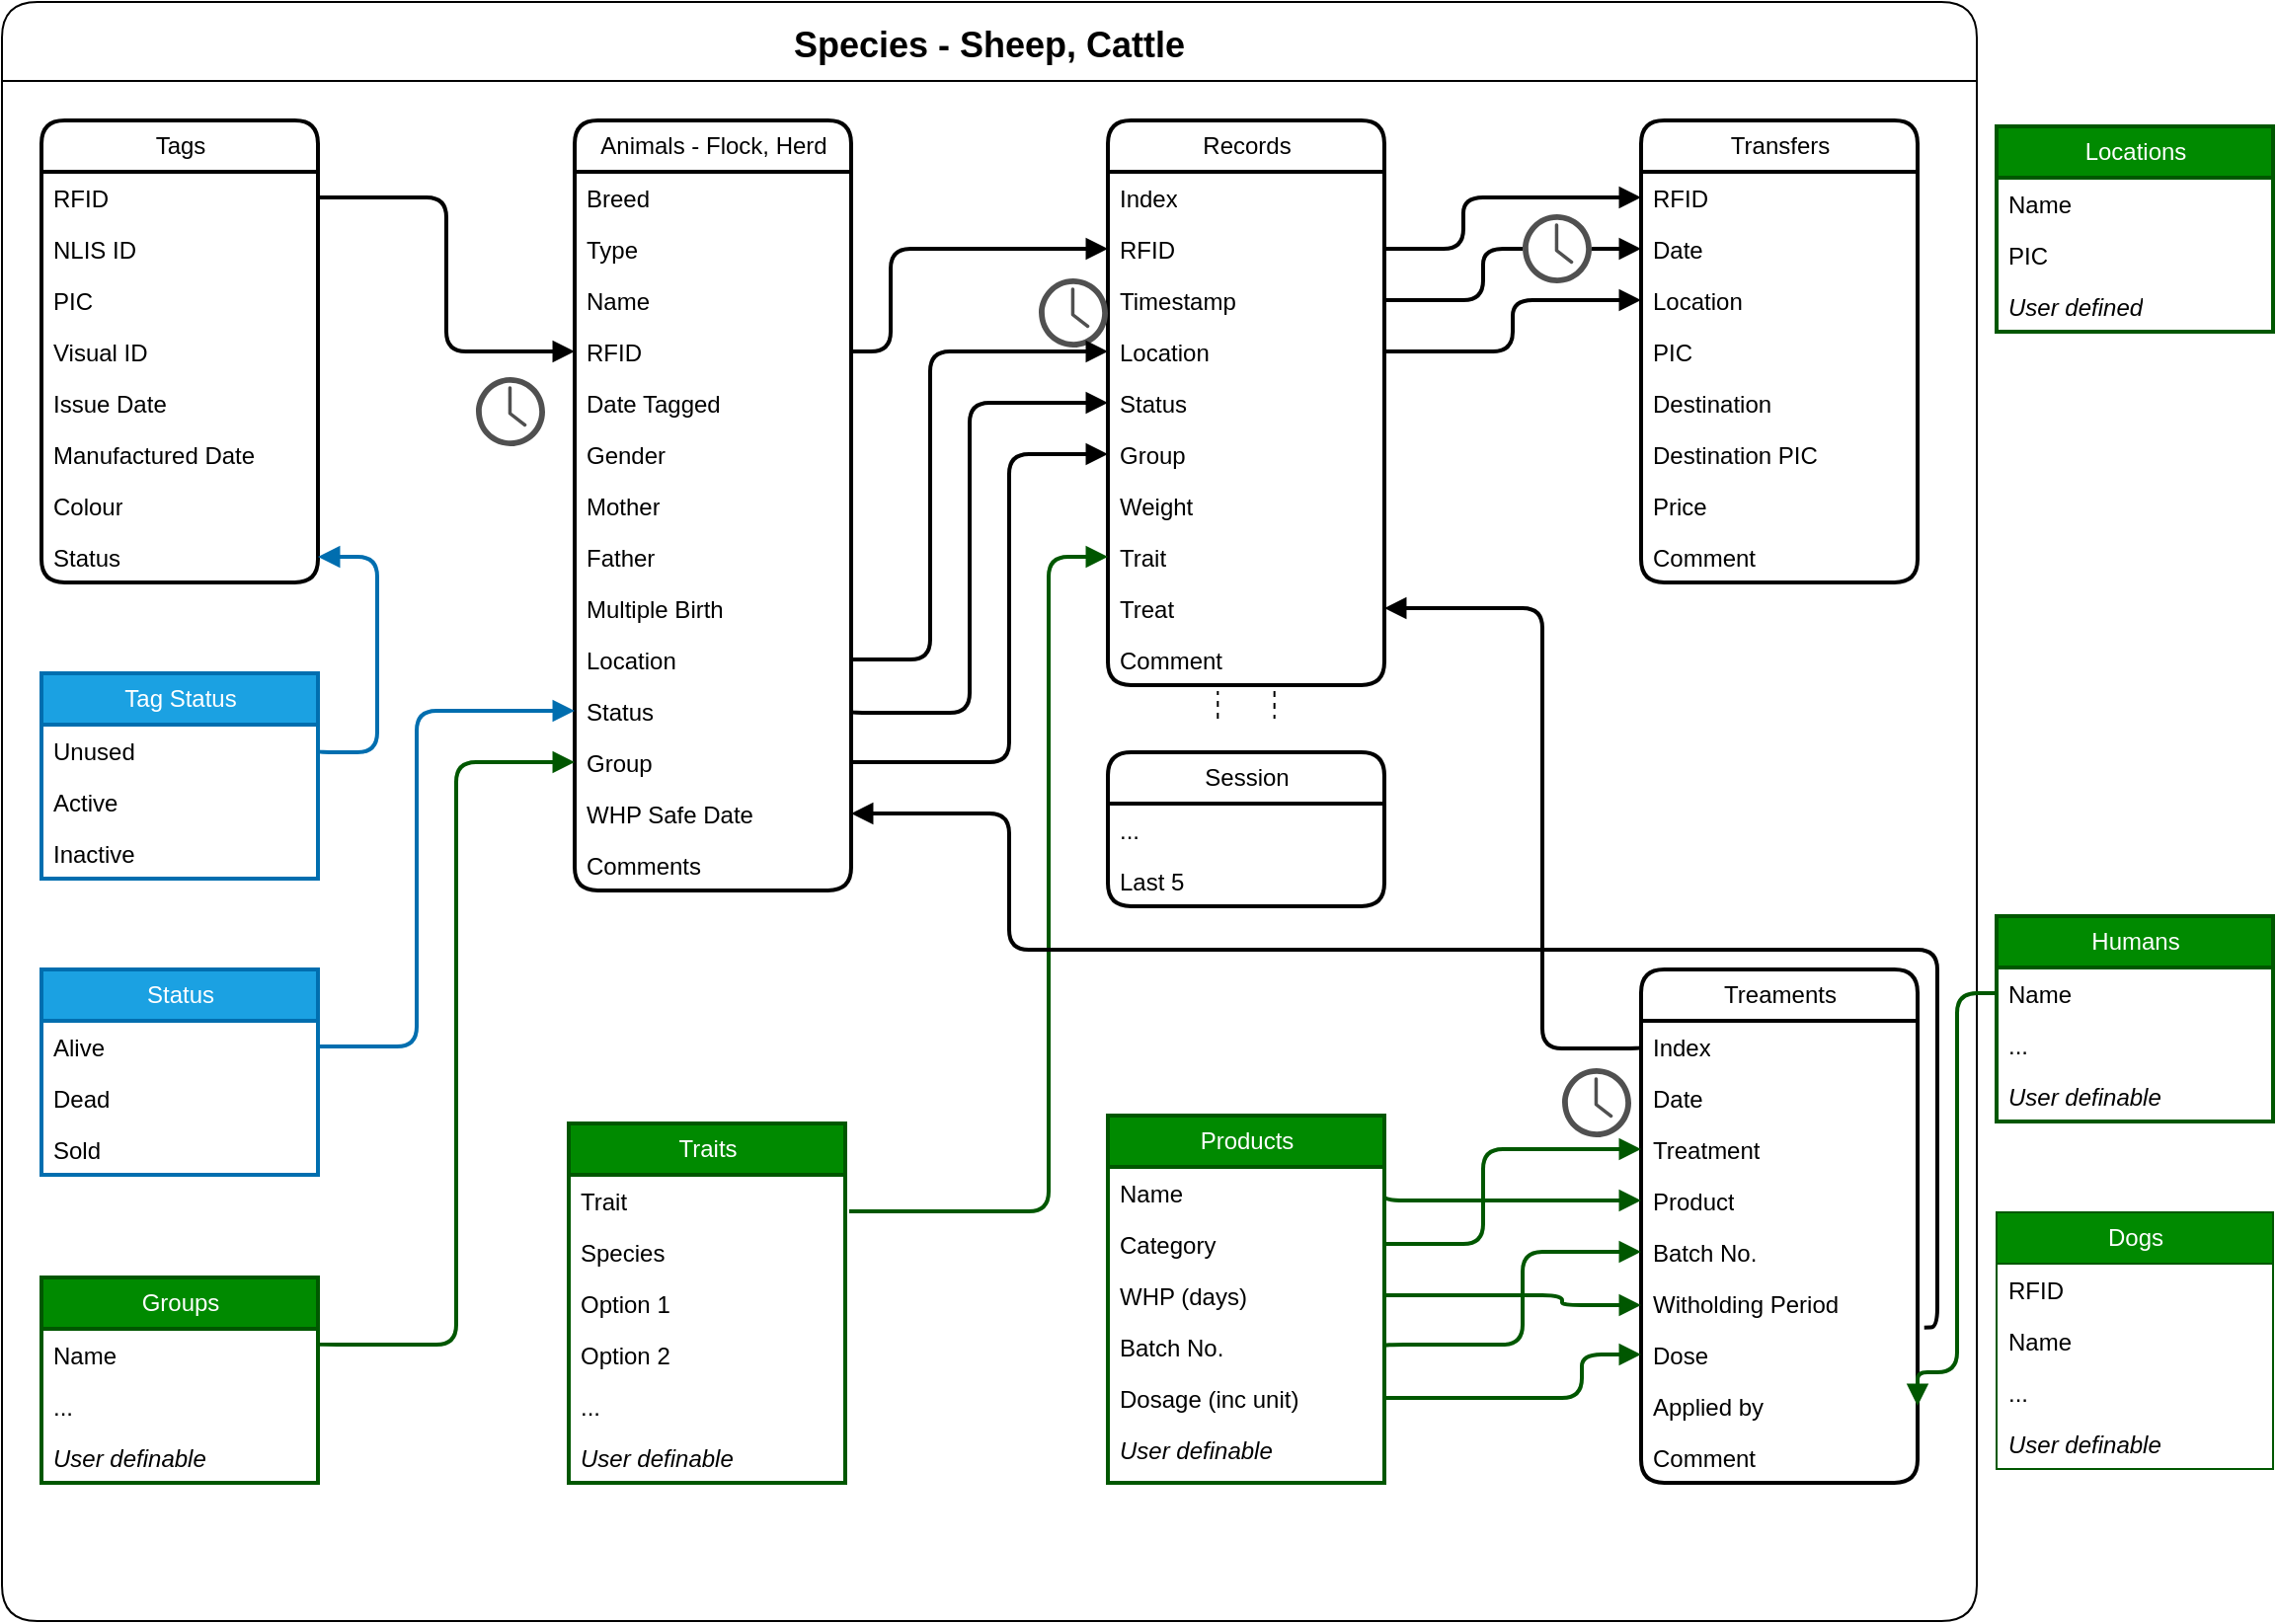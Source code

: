 <mxfile>
    <diagram id="Gl0rGp8jHCQgPN2bSKPh" name="Page-1">
        <mxGraphModel dx="929" dy="502" grid="1" gridSize="10" guides="1" tooltips="1" connect="1" arrows="1" fold="1" page="1" pageScale="1" pageWidth="1169" pageHeight="827" math="0" shadow="0">
            <root>
                <mxCell id="0"/>
                <mxCell id="1" parent="0"/>
                <mxCell id="186" value="Species - Sheep, Cattle" style="swimlane;movable=1;resizable=1;rotatable=1;deletable=1;editable=1;connectable=1;fontSize=18;startSize=40;rounded=1;" parent="1" vertex="1">
                    <mxGeometry y="7" width="1000" height="820" as="geometry"/>
                </mxCell>
                <mxCell id="45" value="Treaments" style="swimlane;fontStyle=0;childLayout=stackLayout;horizontal=1;startSize=26;fillColor=none;horizontalStack=0;resizeParent=1;resizeParentMax=0;resizeLast=0;collapsible=1;marginBottom=0;html=1;rounded=1;strokeWidth=2;perimeterSpacing=2;" parent="186" vertex="1">
                    <mxGeometry x="830" y="490" width="140" height="260" as="geometry"/>
                </mxCell>
                <mxCell id="46" value="Index" style="text;strokeColor=none;fillColor=none;align=left;verticalAlign=top;spacingLeft=4;spacingRight=4;overflow=hidden;rotatable=0;points=[[0,0.5],[1,0.5]];portConstraint=eastwest;whiteSpace=wrap;html=1;rounded=1;" parent="45" vertex="1">
                    <mxGeometry y="26" width="140" height="26" as="geometry"/>
                </mxCell>
                <mxCell id="47" value="Date" style="text;strokeColor=none;fillColor=none;align=left;verticalAlign=top;spacingLeft=4;spacingRight=4;overflow=hidden;rotatable=0;points=[[0,0.5],[1,0.5]];portConstraint=eastwest;whiteSpace=wrap;html=1;rounded=1;" parent="45" vertex="1">
                    <mxGeometry y="52" width="140" height="26" as="geometry"/>
                </mxCell>
                <mxCell id="48" value="Treatment" style="text;strokeColor=none;fillColor=none;align=left;verticalAlign=top;spacingLeft=4;spacingRight=4;overflow=hidden;rotatable=0;points=[[0,0.5],[1,0.5]];portConstraint=eastwest;whiteSpace=wrap;html=1;rounded=1;" parent="45" vertex="1">
                    <mxGeometry y="78" width="140" height="26" as="geometry"/>
                </mxCell>
                <mxCell id="49" value="Product" style="text;strokeColor=none;fillColor=none;align=left;verticalAlign=top;spacingLeft=4;spacingRight=4;overflow=hidden;rotatable=0;points=[[0,0.5],[1,0.5]];portConstraint=eastwest;whiteSpace=wrap;html=1;rounded=1;" parent="45" vertex="1">
                    <mxGeometry y="104" width="140" height="26" as="geometry"/>
                </mxCell>
                <mxCell id="321" value="Batch No." style="text;strokeColor=none;fillColor=none;align=left;verticalAlign=top;spacingLeft=4;spacingRight=4;overflow=hidden;rotatable=0;points=[[0,0.5],[1,0.5]];portConstraint=eastwest;whiteSpace=wrap;html=1;rounded=1;" parent="45" vertex="1">
                    <mxGeometry y="130" width="140" height="26" as="geometry"/>
                </mxCell>
                <mxCell id="51" value="Witholding Period" style="text;strokeColor=none;fillColor=none;align=left;verticalAlign=top;spacingLeft=4;spacingRight=4;overflow=hidden;rotatable=0;points=[[0,0.5],[1,0.5]];portConstraint=eastwest;whiteSpace=wrap;html=1;rounded=1;" parent="45" vertex="1">
                    <mxGeometry y="156" width="140" height="26" as="geometry"/>
                </mxCell>
                <mxCell id="50" value="Dose" style="text;strokeColor=none;fillColor=none;align=left;verticalAlign=top;spacingLeft=4;spacingRight=4;overflow=hidden;rotatable=0;points=[[0,0.5],[1,0.5]];portConstraint=eastwest;whiteSpace=wrap;html=1;rounded=1;" parent="45" vertex="1">
                    <mxGeometry y="182" width="140" height="26" as="geometry"/>
                </mxCell>
                <mxCell id="52" value="Applied by" style="text;strokeColor=none;fillColor=none;align=left;verticalAlign=top;spacingLeft=4;spacingRight=4;overflow=hidden;rotatable=0;points=[[0,0.5],[1,0.5]];portConstraint=eastwest;whiteSpace=wrap;html=1;rounded=1;" parent="45" vertex="1">
                    <mxGeometry y="208" width="140" height="26" as="geometry"/>
                </mxCell>
                <mxCell id="53" value="Comment" style="text;strokeColor=none;fillColor=none;align=left;verticalAlign=top;spacingLeft=4;spacingRight=4;overflow=hidden;rotatable=0;points=[[0,0.5],[1,0.5]];portConstraint=eastwest;whiteSpace=wrap;html=1;rounded=1;" parent="45" vertex="1">
                    <mxGeometry y="234" width="140" height="26" as="geometry"/>
                </mxCell>
                <mxCell id="36" value="Transfers" style="swimlane;fontStyle=0;childLayout=stackLayout;horizontal=1;startSize=26;fillColor=none;horizontalStack=0;resizeParent=1;resizeParentMax=0;resizeLast=0;collapsible=1;marginBottom=0;html=1;rounded=1;strokeWidth=2;perimeterSpacing=2;" parent="186" vertex="1">
                    <mxGeometry x="830" y="60" width="140" height="234" as="geometry"/>
                </mxCell>
                <mxCell id="37" value="RFID" style="text;strokeColor=none;fillColor=none;align=left;verticalAlign=top;spacingLeft=4;spacingRight=4;overflow=hidden;rotatable=0;points=[[0,0.5],[1,0.5]];portConstraint=eastwest;whiteSpace=wrap;html=1;rounded=1;" parent="36" vertex="1">
                    <mxGeometry y="26" width="140" height="26" as="geometry"/>
                </mxCell>
                <mxCell id="38" value="Date" style="text;strokeColor=none;fillColor=none;align=left;verticalAlign=top;spacingLeft=4;spacingRight=4;overflow=hidden;rotatable=0;points=[[0,0.5],[1,0.5]];portConstraint=eastwest;whiteSpace=wrap;html=1;rounded=1;" parent="36" vertex="1">
                    <mxGeometry y="52" width="140" height="26" as="geometry"/>
                </mxCell>
                <mxCell id="39" value="Location" style="text;strokeColor=none;fillColor=none;align=left;verticalAlign=top;spacingLeft=4;spacingRight=4;overflow=hidden;rotatable=0;points=[[0,0.5],[1,0.5]];portConstraint=eastwest;whiteSpace=wrap;html=1;rounded=1;" parent="36" vertex="1">
                    <mxGeometry y="78" width="140" height="26" as="geometry"/>
                </mxCell>
                <mxCell id="40" value="PIC" style="text;strokeColor=none;fillColor=none;align=left;verticalAlign=top;spacingLeft=4;spacingRight=4;overflow=hidden;rotatable=0;points=[[0,0.5],[1,0.5]];portConstraint=eastwest;whiteSpace=wrap;html=1;rounded=1;" parent="36" vertex="1">
                    <mxGeometry y="104" width="140" height="26" as="geometry"/>
                </mxCell>
                <mxCell id="41" value="Destination" style="text;strokeColor=none;fillColor=none;align=left;verticalAlign=top;spacingLeft=4;spacingRight=4;overflow=hidden;rotatable=0;points=[[0,0.5],[1,0.5]];portConstraint=eastwest;whiteSpace=wrap;html=1;rounded=1;" parent="36" vertex="1">
                    <mxGeometry y="130" width="140" height="26" as="geometry"/>
                </mxCell>
                <mxCell id="42" value="Destination PIC" style="text;strokeColor=none;fillColor=none;align=left;verticalAlign=top;spacingLeft=4;spacingRight=4;overflow=hidden;rotatable=0;points=[[0,0.5],[1,0.5]];portConstraint=eastwest;whiteSpace=wrap;html=1;rounded=1;" parent="36" vertex="1">
                    <mxGeometry y="156" width="140" height="26" as="geometry"/>
                </mxCell>
                <mxCell id="43" value="Price" style="text;strokeColor=none;fillColor=none;align=left;verticalAlign=top;spacingLeft=4;spacingRight=4;overflow=hidden;rotatable=0;points=[[0,0.5],[1,0.5]];portConstraint=eastwest;whiteSpace=wrap;html=1;rounded=1;" parent="36" vertex="1">
                    <mxGeometry y="182" width="140" height="26" as="geometry"/>
                </mxCell>
                <mxCell id="44" value="Comment" style="text;strokeColor=none;fillColor=none;align=left;verticalAlign=top;spacingLeft=4;spacingRight=4;overflow=hidden;rotatable=0;points=[[0,0.5],[1,0.5]];portConstraint=eastwest;whiteSpace=wrap;html=1;rounded=1;" parent="36" vertex="1">
                    <mxGeometry y="208" width="140" height="26" as="geometry"/>
                </mxCell>
                <mxCell id="27" value="Records" style="swimlane;fontStyle=0;childLayout=stackLayout;horizontal=1;startSize=26;fillColor=none;horizontalStack=0;resizeParent=1;resizeParentMax=0;resizeLast=0;collapsible=1;marginBottom=0;html=1;rounded=1;strokeWidth=2;perimeterSpacing=2;" parent="186" vertex="1">
                    <mxGeometry x="560" y="60" width="140" height="286" as="geometry"/>
                </mxCell>
                <mxCell id="323" value="Index" style="text;strokeColor=none;fillColor=none;align=left;verticalAlign=top;spacingLeft=4;spacingRight=4;overflow=hidden;rotatable=0;points=[[0,0.5],[1,0.5]];portConstraint=eastwest;whiteSpace=wrap;html=1;rounded=1;" parent="27" vertex="1">
                    <mxGeometry y="26" width="140" height="26" as="geometry"/>
                </mxCell>
                <mxCell id="28" value="RFID" style="text;strokeColor=none;fillColor=none;align=left;verticalAlign=top;spacingLeft=4;spacingRight=4;overflow=hidden;rotatable=0;points=[[0,0.5],[1,0.5]];portConstraint=eastwest;whiteSpace=wrap;html=1;rounded=1;" parent="27" vertex="1">
                    <mxGeometry y="52" width="140" height="26" as="geometry"/>
                </mxCell>
                <mxCell id="29" value="Timestamp" style="text;strokeColor=none;fillColor=none;align=left;verticalAlign=top;spacingLeft=4;spacingRight=4;overflow=hidden;rotatable=0;points=[[0,0.5],[1,0.5]];portConstraint=eastwest;whiteSpace=wrap;html=1;rounded=1;" parent="27" vertex="1">
                    <mxGeometry y="78" width="140" height="26" as="geometry"/>
                </mxCell>
                <mxCell id="83" value="Location" style="text;strokeColor=none;fillColor=none;align=left;verticalAlign=top;spacingLeft=4;spacingRight=4;overflow=hidden;rotatable=0;points=[[0,0.5],[1,0.5]];portConstraint=eastwest;whiteSpace=wrap;html=1;rounded=1;" parent="27" vertex="1">
                    <mxGeometry y="104" width="140" height="26" as="geometry"/>
                </mxCell>
                <mxCell id="30" value="Status" style="text;strokeColor=none;fillColor=none;align=left;verticalAlign=top;spacingLeft=4;spacingRight=4;overflow=hidden;rotatable=0;points=[[0,0.5],[1,0.5]];portConstraint=eastwest;whiteSpace=wrap;html=1;rounded=1;" parent="27" vertex="1">
                    <mxGeometry y="130" width="140" height="26" as="geometry"/>
                </mxCell>
                <mxCell id="31" value="Group" style="text;strokeColor=none;fillColor=none;align=left;verticalAlign=top;spacingLeft=4;spacingRight=4;overflow=hidden;rotatable=0;points=[[0,0.5],[1,0.5]];portConstraint=eastwest;whiteSpace=wrap;html=1;rounded=1;" parent="27" vertex="1">
                    <mxGeometry y="156" width="140" height="26" as="geometry"/>
                </mxCell>
                <mxCell id="32" value="Weight" style="text;strokeColor=none;fillColor=none;align=left;verticalAlign=top;spacingLeft=4;spacingRight=4;overflow=hidden;rotatable=0;points=[[0,0.5],[1,0.5]];portConstraint=eastwest;whiteSpace=wrap;html=1;rounded=1;" parent="27" vertex="1">
                    <mxGeometry y="182" width="140" height="26" as="geometry"/>
                </mxCell>
                <mxCell id="33" value="Trait" style="text;strokeColor=none;fillColor=none;align=left;verticalAlign=top;spacingLeft=4;spacingRight=4;overflow=hidden;rotatable=0;points=[[0,0.5],[1,0.5]];portConstraint=eastwest;whiteSpace=wrap;html=1;rounded=1;" parent="27" vertex="1">
                    <mxGeometry y="208" width="140" height="26" as="geometry"/>
                </mxCell>
                <mxCell id="34" value="Treat" style="text;strokeColor=none;fillColor=none;align=left;verticalAlign=top;spacingLeft=4;spacingRight=4;overflow=hidden;rotatable=0;points=[[0,0.5],[1,0.5]];portConstraint=eastwest;whiteSpace=wrap;html=1;rounded=1;" parent="27" vertex="1">
                    <mxGeometry y="234" width="140" height="26" as="geometry"/>
                </mxCell>
                <mxCell id="35" value="Comment" style="text;strokeColor=none;fillColor=none;align=left;verticalAlign=top;spacingLeft=4;spacingRight=4;overflow=hidden;rotatable=0;points=[[0,0.5],[1,0.5]];portConstraint=eastwest;whiteSpace=wrap;html=1;rounded=1;" parent="27" vertex="1">
                    <mxGeometry y="260" width="140" height="26" as="geometry"/>
                </mxCell>
                <mxCell id="177" style="edgeStyle=orthogonalEdgeStyle;html=1;exitX=1;exitY=0.5;exitDx=0;exitDy=0;entryX=0;entryY=0.5;entryDx=0;entryDy=0;strokeWidth=2;endArrow=block;endFill=1;endSize=6;startArrow=none;" parent="186" source="174" target="38" edge="1">
                    <mxGeometry relative="1" as="geometry"/>
                </mxCell>
                <mxCell id="171" style="edgeStyle=orthogonalEdgeStyle;html=1;exitX=0;exitY=0.5;exitDx=0;exitDy=0;strokeWidth=2;endArrow=block;endFill=1;endSize=6;entryX=1;entryY=0.5;entryDx=0;entryDy=0;" parent="186" source="46" target="34" edge="1">
                    <mxGeometry relative="1" as="geometry">
                        <mxPoint x="700" y="360" as="targetPoint"/>
                        <Array as="points">
                            <mxPoint x="830" y="530"/>
                            <mxPoint x="780" y="530"/>
                            <mxPoint x="780" y="307"/>
                        </Array>
                    </mxGeometry>
                </mxCell>
                <mxCell id="11" value="Animals - Flock, Herd" style="swimlane;fontStyle=0;childLayout=stackLayout;horizontal=1;startSize=26;fillColor=none;horizontalStack=0;resizeParent=1;resizeParentMax=0;resizeLast=0;collapsible=1;marginBottom=0;html=1;rounded=1;strokeWidth=2;perimeterSpacing=2;" parent="186" vertex="1">
                    <mxGeometry x="290" y="60" width="140" height="390" as="geometry"/>
                </mxCell>
                <mxCell id="13" value="Breed" style="text;strokeColor=none;fillColor=none;align=left;verticalAlign=top;spacingLeft=4;spacingRight=4;overflow=hidden;rotatable=0;points=[[0,0.5],[1,0.5]];portConstraint=eastwest;whiteSpace=wrap;html=1;rounded=1;" parent="11" vertex="1">
                    <mxGeometry y="26" width="140" height="26" as="geometry"/>
                </mxCell>
                <mxCell id="14" value="Type" style="text;strokeColor=none;fillColor=none;align=left;verticalAlign=top;spacingLeft=4;spacingRight=4;overflow=hidden;rotatable=0;points=[[0,0.5],[1,0.5]];portConstraint=eastwest;whiteSpace=wrap;html=1;rounded=1;" parent="11" vertex="1">
                    <mxGeometry y="52" width="140" height="26" as="geometry"/>
                </mxCell>
                <mxCell id="26" value="Name" style="text;strokeColor=none;fillColor=none;align=left;verticalAlign=top;spacingLeft=4;spacingRight=4;overflow=hidden;rotatable=0;points=[[0,0.5],[1,0.5]];portConstraint=eastwest;whiteSpace=wrap;html=1;rounded=1;" parent="11" vertex="1">
                    <mxGeometry y="78" width="140" height="26" as="geometry"/>
                </mxCell>
                <mxCell id="15" value="RFID" style="text;strokeColor=none;fillColor=none;align=left;verticalAlign=top;spacingLeft=4;spacingRight=4;overflow=hidden;rotatable=0;points=[[0,0.5],[1,0.5]];portConstraint=eastwest;whiteSpace=wrap;html=1;rounded=1;" parent="11" vertex="1">
                    <mxGeometry y="104" width="140" height="26" as="geometry"/>
                </mxCell>
                <mxCell id="16" value="Date Tagged" style="text;strokeColor=none;fillColor=none;align=left;verticalAlign=top;spacingLeft=4;spacingRight=4;overflow=hidden;rotatable=0;points=[[0,0.5],[1,0.5]];portConstraint=eastwest;whiteSpace=wrap;html=1;rounded=1;" parent="11" vertex="1">
                    <mxGeometry y="130" width="140" height="26" as="geometry"/>
                </mxCell>
                <mxCell id="17" value="Gender" style="text;strokeColor=none;fillColor=none;align=left;verticalAlign=top;spacingLeft=4;spacingRight=4;overflow=hidden;rotatable=0;points=[[0,0.5],[1,0.5]];portConstraint=eastwest;whiteSpace=wrap;html=1;rounded=1;" parent="11" vertex="1">
                    <mxGeometry y="156" width="140" height="26" as="geometry"/>
                </mxCell>
                <mxCell id="18" value="Mother" style="text;strokeColor=none;fillColor=none;align=left;verticalAlign=top;spacingLeft=4;spacingRight=4;overflow=hidden;rotatable=0;points=[[0,0.5],[1,0.5]];portConstraint=eastwest;whiteSpace=wrap;html=1;rounded=1;" parent="11" vertex="1">
                    <mxGeometry y="182" width="140" height="26" as="geometry"/>
                </mxCell>
                <mxCell id="19" value="Father" style="text;strokeColor=none;fillColor=none;align=left;verticalAlign=top;spacingLeft=4;spacingRight=4;overflow=hidden;rotatable=0;points=[[0,0.5],[1,0.5]];portConstraint=eastwest;whiteSpace=wrap;html=1;rounded=1;" parent="11" vertex="1">
                    <mxGeometry y="208" width="140" height="26" as="geometry"/>
                </mxCell>
                <mxCell id="20" value="Multiple Birth" style="text;strokeColor=none;fillColor=none;align=left;verticalAlign=top;spacingLeft=4;spacingRight=4;overflow=hidden;rotatable=0;points=[[0,0.5],[1,0.5]];portConstraint=eastwest;whiteSpace=wrap;html=1;rounded=1;" parent="11" vertex="1">
                    <mxGeometry y="234" width="140" height="26" as="geometry"/>
                </mxCell>
                <mxCell id="21" value="Location" style="text;strokeColor=none;fillColor=none;align=left;verticalAlign=top;spacingLeft=4;spacingRight=4;overflow=hidden;rotatable=0;points=[[0,0.5],[1,0.5]];portConstraint=eastwest;whiteSpace=wrap;html=1;rounded=1;" parent="11" vertex="1">
                    <mxGeometry y="260" width="140" height="26" as="geometry"/>
                </mxCell>
                <mxCell id="23" value="Status" style="text;strokeColor=none;fillColor=none;align=left;verticalAlign=top;spacingLeft=4;spacingRight=4;overflow=hidden;rotatable=0;points=[[0,0.5],[1,0.5]];portConstraint=eastwest;whiteSpace=wrap;html=1;rounded=1;" parent="11" vertex="1">
                    <mxGeometry y="286" width="140" height="26" as="geometry"/>
                </mxCell>
                <mxCell id="22" value="Group" style="text;strokeColor=none;fillColor=none;align=left;verticalAlign=top;spacingLeft=4;spacingRight=4;overflow=hidden;rotatable=0;points=[[0,0.5],[1,0.5]];portConstraint=eastwest;whiteSpace=wrap;html=1;rounded=1;" parent="11" vertex="1">
                    <mxGeometry y="312" width="140" height="26" as="geometry"/>
                </mxCell>
                <mxCell id="24" value="WHP Safe Date" style="text;strokeColor=none;fillColor=none;align=left;verticalAlign=top;spacingLeft=4;spacingRight=4;overflow=hidden;rotatable=0;points=[[0,0.5],[1,0.5]];portConstraint=eastwest;whiteSpace=wrap;html=1;rounded=1;" parent="11" vertex="1">
                    <mxGeometry y="338" width="140" height="26" as="geometry"/>
                </mxCell>
                <mxCell id="25" value="Comments" style="text;strokeColor=none;fillColor=none;align=left;verticalAlign=top;spacingLeft=4;spacingRight=4;overflow=hidden;rotatable=0;points=[[0,0.5],[1,0.5]];portConstraint=eastwest;whiteSpace=wrap;html=1;rounded=1;" parent="11" vertex="1">
                    <mxGeometry y="364" width="140" height="26" as="geometry"/>
                </mxCell>
                <mxCell id="168" style="edgeStyle=orthogonalEdgeStyle;html=1;exitX=1;exitY=0.5;exitDx=0;exitDy=0;entryX=0;entryY=0.5;entryDx=0;entryDy=0;strokeWidth=2;endArrow=block;endFill=1;endSize=6;" parent="186" source="23" target="30" edge="1">
                    <mxGeometry relative="1" as="geometry">
                        <Array as="points">
                            <mxPoint x="430" y="360"/>
                            <mxPoint x="490" y="360"/>
                            <mxPoint x="490" y="203"/>
                        </Array>
                    </mxGeometry>
                </mxCell>
                <mxCell id="170" style="edgeStyle=orthogonalEdgeStyle;html=1;exitX=1;exitY=0.5;exitDx=0;exitDy=0;entryX=0;entryY=0.5;entryDx=0;entryDy=0;strokeWidth=2;endArrow=block;endFill=1;endSize=6;" parent="186" source="22" target="31" edge="1">
                    <mxGeometry relative="1" as="geometry">
                        <Array as="points">
                            <mxPoint x="510" y="385"/>
                            <mxPoint x="510" y="229"/>
                        </Array>
                    </mxGeometry>
                </mxCell>
                <mxCell id="2" value="Tags" style="swimlane;fontStyle=0;childLayout=stackLayout;horizontal=1;startSize=26;fillColor=none;horizontalStack=0;resizeParent=1;resizeParentMax=0;resizeLast=0;collapsible=1;marginBottom=0;html=1;rounded=1;strokeWidth=2;perimeterSpacing=2;" parent="186" vertex="1">
                    <mxGeometry x="20" y="60" width="140" height="234" as="geometry"/>
                </mxCell>
                <mxCell id="3" value="RFID" style="text;strokeColor=none;fillColor=none;align=left;verticalAlign=top;spacingLeft=4;spacingRight=4;overflow=hidden;rotatable=0;points=[[0,0.5],[1,0.5]];portConstraint=eastwest;whiteSpace=wrap;html=1;rounded=1;" parent="2" vertex="1">
                    <mxGeometry y="26" width="140" height="26" as="geometry"/>
                </mxCell>
                <mxCell id="4" value="NLIS ID" style="text;strokeColor=none;fillColor=none;align=left;verticalAlign=top;spacingLeft=4;spacingRight=4;overflow=hidden;rotatable=0;points=[[0,0.5],[1,0.5]];portConstraint=eastwest;whiteSpace=wrap;html=1;rounded=1;" parent="2" vertex="1">
                    <mxGeometry y="52" width="140" height="26" as="geometry"/>
                </mxCell>
                <mxCell id="5" value="PIC" style="text;strokeColor=none;fillColor=none;align=left;verticalAlign=top;spacingLeft=4;spacingRight=4;overflow=hidden;rotatable=0;points=[[0,0.5],[1,0.5]];portConstraint=eastwest;whiteSpace=wrap;html=1;rounded=1;" parent="2" vertex="1">
                    <mxGeometry y="78" width="140" height="26" as="geometry"/>
                </mxCell>
                <mxCell id="6" value="Visual ID" style="text;strokeColor=none;fillColor=none;align=left;verticalAlign=top;spacingLeft=4;spacingRight=4;overflow=hidden;rotatable=0;points=[[0,0.5],[1,0.5]];portConstraint=eastwest;whiteSpace=wrap;html=1;rounded=1;" parent="2" vertex="1">
                    <mxGeometry y="104" width="140" height="26" as="geometry"/>
                </mxCell>
                <mxCell id="7" value="Issue Date" style="text;strokeColor=none;fillColor=none;align=left;verticalAlign=top;spacingLeft=4;spacingRight=4;overflow=hidden;rotatable=0;points=[[0,0.5],[1,0.5]];portConstraint=eastwest;whiteSpace=wrap;html=1;rounded=1;" parent="2" vertex="1">
                    <mxGeometry y="130" width="140" height="26" as="geometry"/>
                </mxCell>
                <mxCell id="8" value="Manufactured Date" style="text;strokeColor=none;fillColor=none;align=left;verticalAlign=top;spacingLeft=4;spacingRight=4;overflow=hidden;rotatable=0;points=[[0,0.5],[1,0.5]];portConstraint=eastwest;whiteSpace=wrap;html=1;rounded=1;" parent="2" vertex="1">
                    <mxGeometry y="156" width="140" height="26" as="geometry"/>
                </mxCell>
                <mxCell id="9" value="Colour" style="text;strokeColor=none;fillColor=none;align=left;verticalAlign=top;spacingLeft=4;spacingRight=4;overflow=hidden;rotatable=0;points=[[0,0.5],[1,0.5]];portConstraint=eastwest;whiteSpace=wrap;html=1;rounded=1;" parent="2" vertex="1">
                    <mxGeometry y="182" width="140" height="26" as="geometry"/>
                </mxCell>
                <mxCell id="10" value="Status" style="text;strokeColor=none;fillColor=none;align=left;verticalAlign=top;spacingLeft=4;spacingRight=4;overflow=hidden;rotatable=0;points=[[0,0.5],[1,0.5]];portConstraint=eastwest;whiteSpace=wrap;html=1;rounded=1;" parent="2" vertex="1">
                    <mxGeometry y="208" width="140" height="26" as="geometry"/>
                </mxCell>
                <mxCell id="165" style="edgeStyle=orthogonalEdgeStyle;html=1;exitX=1;exitY=0.5;exitDx=0;exitDy=0;entryX=0;entryY=0.5;entryDx=0;entryDy=0;strokeWidth=2;endArrow=block;endFill=1;endSize=6;" parent="186" source="3" target="15" edge="1">
                    <mxGeometry relative="1" as="geometry"/>
                </mxCell>
                <mxCell id="176" value="" style="sketch=0;pointerEvents=1;shadow=0;dashed=0;html=1;strokeColor=none;fillColor=#505050;labelPosition=center;verticalLabelPosition=bottom;verticalAlign=top;outlineConnect=0;align=center;shape=mxgraph.office.concepts.clock;rounded=0;glass=0;strokeWidth=2;" parent="186" vertex="1">
                    <mxGeometry x="240" y="190" width="35" height="35" as="geometry"/>
                </mxCell>
                <mxCell id="69" value="Tag Status" style="swimlane;fontStyle=0;childLayout=stackLayout;horizontal=1;startSize=26;fillColor=#1ba1e2;horizontalStack=0;resizeParent=1;resizeParentMax=0;resizeLast=0;collapsible=1;marginBottom=0;html=1;rounded=0;fontColor=#ffffff;strokeColor=#006EAF;strokeWidth=2;perimeterSpacing=2;" parent="186" vertex="1">
                    <mxGeometry x="20" y="340" width="140" height="104" as="geometry"/>
                </mxCell>
                <mxCell id="70" value="Unused" style="text;strokeColor=none;fillColor=none;align=left;verticalAlign=top;spacingLeft=4;spacingRight=4;overflow=hidden;rotatable=0;points=[[0,0.5],[1,0.5]];portConstraint=eastwest;whiteSpace=wrap;html=1;" parent="69" vertex="1">
                    <mxGeometry y="26" width="140" height="26" as="geometry"/>
                </mxCell>
                <mxCell id="71" value="Active" style="text;strokeColor=none;fillColor=none;align=left;verticalAlign=top;spacingLeft=4;spacingRight=4;overflow=hidden;rotatable=0;points=[[0,0.5],[1,0.5]];portConstraint=eastwest;whiteSpace=wrap;html=1;" parent="69" vertex="1">
                    <mxGeometry y="52" width="140" height="26" as="geometry"/>
                </mxCell>
                <mxCell id="72" value="Inactive" style="text;strokeColor=none;fillColor=none;align=left;verticalAlign=top;spacingLeft=4;spacingRight=4;overflow=hidden;rotatable=0;points=[[0,0.5],[1,0.5]];portConstraint=eastwest;whiteSpace=wrap;html=1;" parent="69" vertex="1">
                    <mxGeometry y="78" width="140" height="26" as="geometry"/>
                </mxCell>
                <mxCell id="163" style="edgeStyle=orthogonalEdgeStyle;html=1;exitX=1;exitY=0.5;exitDx=0;exitDy=0;entryX=1;entryY=0.5;entryDx=0;entryDy=0;strokeWidth=2;endArrow=block;endFill=1;endSize=6;fillColor=#1ba1e2;strokeColor=#006EAF;" parent="186" source="70" target="10" edge="1">
                    <mxGeometry relative="1" as="geometry">
                        <Array as="points">
                            <mxPoint x="160" y="380"/>
                            <mxPoint x="190" y="380"/>
                            <mxPoint x="190" y="281"/>
                        </Array>
                    </mxGeometry>
                </mxCell>
                <mxCell id="65" value="Status" style="swimlane;fontStyle=0;childLayout=stackLayout;horizontal=1;startSize=26;fillColor=#1ba1e2;horizontalStack=0;resizeParent=1;resizeParentMax=0;resizeLast=0;collapsible=1;marginBottom=0;html=1;rounded=0;fontColor=#ffffff;strokeColor=#006EAF;strokeWidth=2;perimeterSpacing=2;" parent="186" vertex="1">
                    <mxGeometry x="20" y="490" width="140" height="104" as="geometry"/>
                </mxCell>
                <mxCell id="66" value="Alive" style="text;strokeColor=none;fillColor=none;align=left;verticalAlign=top;spacingLeft=4;spacingRight=4;overflow=hidden;rotatable=0;points=[[0,0.5],[1,0.5]];portConstraint=eastwest;whiteSpace=wrap;html=1;" parent="65" vertex="1">
                    <mxGeometry y="26" width="140" height="26" as="geometry"/>
                </mxCell>
                <mxCell id="67" value="Dead" style="text;strokeColor=none;fillColor=none;align=left;verticalAlign=top;spacingLeft=4;spacingRight=4;overflow=hidden;rotatable=0;points=[[0,0.5],[1,0.5]];portConstraint=eastwest;whiteSpace=wrap;html=1;" parent="65" vertex="1">
                    <mxGeometry y="52" width="140" height="26" as="geometry"/>
                </mxCell>
                <mxCell id="68" value="Sold" style="text;strokeColor=none;fillColor=none;align=left;verticalAlign=top;spacingLeft=4;spacingRight=4;overflow=hidden;rotatable=0;points=[[0,0.5],[1,0.5]];portConstraint=eastwest;whiteSpace=wrap;html=1;" parent="65" vertex="1">
                    <mxGeometry y="78" width="140" height="26" as="geometry"/>
                </mxCell>
                <mxCell id="164" style="edgeStyle=orthogonalEdgeStyle;html=1;exitX=1;exitY=0.5;exitDx=0;exitDy=0;entryX=0;entryY=0.5;entryDx=0;entryDy=0;strokeWidth=2;endArrow=block;endFill=1;endSize=6;fillColor=#1ba1e2;strokeColor=#006EAF;" parent="186" source="66" target="23" edge="1">
                    <mxGeometry relative="1" as="geometry">
                        <Array as="points">
                            <mxPoint x="210" y="529"/>
                            <mxPoint x="210" y="359"/>
                        </Array>
                    </mxGeometry>
                </mxCell>
                <mxCell id="175" value="" style="sketch=0;pointerEvents=1;shadow=0;dashed=0;html=1;strokeColor=none;fillColor=#505050;labelPosition=center;verticalLabelPosition=bottom;verticalAlign=top;outlineConnect=0;align=center;shape=mxgraph.office.concepts.clock;rounded=0;glass=0;strokeWidth=2;" parent="186" vertex="1">
                    <mxGeometry x="525" y="140" width="35" height="35" as="geometry"/>
                </mxCell>
                <mxCell id="152" value="Groups" style="swimlane;fontStyle=0;childLayout=stackLayout;horizontal=1;startSize=26;fillColor=#008a00;horizontalStack=0;resizeParent=1;resizeParentMax=0;resizeLast=0;collapsible=1;marginBottom=0;html=1;rounded=0;fontColor=#ffffff;strokeColor=#005700;strokeWidth=2;perimeterSpacing=2;" parent="186" vertex="1">
                    <mxGeometry x="20" y="646" width="140" height="104" as="geometry"/>
                </mxCell>
                <mxCell id="153" value="Name" style="text;strokeColor=none;fillColor=none;align=left;verticalAlign=top;spacingLeft=4;spacingRight=4;overflow=hidden;rotatable=0;points=[[0,0.5],[1,0.5]];portConstraint=eastwest;whiteSpace=wrap;html=1;rounded=0;" parent="152" vertex="1">
                    <mxGeometry y="26" width="140" height="26" as="geometry"/>
                </mxCell>
                <mxCell id="154" value="..." style="text;strokeColor=none;fillColor=none;align=left;verticalAlign=top;spacingLeft=4;spacingRight=4;overflow=hidden;rotatable=0;points=[[0,0.5],[1,0.5]];portConstraint=eastwest;whiteSpace=wrap;html=1;rounded=0;" parent="152" vertex="1">
                    <mxGeometry y="52" width="140" height="26" as="geometry"/>
                </mxCell>
                <mxCell id="155" value="&lt;i&gt;User definable&lt;/i&gt;" style="text;strokeColor=none;fillColor=none;align=left;verticalAlign=top;spacingLeft=4;spacingRight=4;overflow=hidden;rotatable=0;points=[[0,0.5],[1,0.5]];portConstraint=eastwest;whiteSpace=wrap;html=1;rounded=0;" parent="152" vertex="1">
                    <mxGeometry y="78" width="140" height="26" as="geometry"/>
                </mxCell>
                <mxCell id="162" style="edgeStyle=orthogonalEdgeStyle;html=1;entryX=0;entryY=0.5;entryDx=0;entryDy=0;strokeWidth=2;endArrow=block;endFill=1;endSize=6;fillColor=#008a00;strokeColor=#005700;" parent="186" target="22" edge="1">
                    <mxGeometry relative="1" as="geometry">
                        <Array as="points">
                            <mxPoint x="160" y="679"/>
                            <mxPoint x="160" y="680"/>
                            <mxPoint x="230" y="680"/>
                            <mxPoint x="230" y="385"/>
                        </Array>
                        <mxPoint x="160" y="680" as="sourcePoint"/>
                    </mxGeometry>
                </mxCell>
                <mxCell id="85" value="Traits" style="swimlane;fontStyle=0;childLayout=stackLayout;horizontal=1;startSize=26;fillColor=#008a00;horizontalStack=0;resizeParent=1;resizeParentMax=0;resizeLast=0;collapsible=1;marginBottom=0;html=1;rounded=0;fontColor=#ffffff;strokeColor=#005700;glass=0;shadow=0;strokeWidth=2;perimeterSpacing=2;" parent="186" vertex="1">
                    <mxGeometry x="287" y="568" width="140" height="182" as="geometry"/>
                </mxCell>
                <mxCell id="86" value="Trait" style="text;strokeColor=none;fillColor=none;align=left;verticalAlign=top;spacingLeft=4;spacingRight=4;overflow=hidden;rotatable=0;points=[[0,0.5],[1,0.5]];portConstraint=eastwest;whiteSpace=wrap;html=1;rounded=0;perimeterSpacing=2;strokeWidth=2;glass=1;" parent="85" vertex="1">
                    <mxGeometry y="26" width="140" height="26" as="geometry"/>
                </mxCell>
                <mxCell id="183" value="Species" style="text;strokeColor=none;fillColor=none;align=left;verticalAlign=top;spacingLeft=4;spacingRight=4;overflow=hidden;rotatable=0;points=[[0,0.5],[1,0.5]];portConstraint=eastwest;whiteSpace=wrap;html=1;rounded=0;perimeterSpacing=2;strokeWidth=2;glass=1;" parent="85" vertex="1">
                    <mxGeometry y="52" width="140" height="26" as="geometry"/>
                </mxCell>
                <mxCell id="87" value="Option 1" style="text;strokeColor=none;fillColor=none;align=left;verticalAlign=top;spacingLeft=4;spacingRight=4;overflow=hidden;rotatable=0;points=[[0,0.5],[1,0.5]];portConstraint=eastwest;whiteSpace=wrap;html=1;rounded=0;" parent="85" vertex="1">
                    <mxGeometry y="78" width="140" height="26" as="geometry"/>
                </mxCell>
                <mxCell id="88" value="Option 2" style="text;strokeColor=none;fillColor=none;align=left;verticalAlign=top;spacingLeft=4;spacingRight=4;overflow=hidden;rotatable=0;points=[[0,0.5],[1,0.5]];portConstraint=eastwest;whiteSpace=wrap;html=1;rounded=0;" parent="85" vertex="1">
                    <mxGeometry y="104" width="140" height="26" as="geometry"/>
                </mxCell>
                <mxCell id="89" value="..." style="text;strokeColor=none;fillColor=none;align=left;verticalAlign=top;spacingLeft=4;spacingRight=4;overflow=hidden;rotatable=0;points=[[0,0.5],[1,0.5]];portConstraint=eastwest;whiteSpace=wrap;html=1;rounded=0;" parent="85" vertex="1">
                    <mxGeometry y="130" width="140" height="26" as="geometry"/>
                </mxCell>
                <mxCell id="90" value="&lt;i&gt;User definable&lt;/i&gt;" style="text;strokeColor=none;fillColor=none;align=left;verticalAlign=top;spacingLeft=4;spacingRight=4;overflow=hidden;rotatable=0;points=[[0,0.5],[1,0.5]];portConstraint=eastwest;whiteSpace=wrap;html=1;rounded=0;" parent="85" vertex="1">
                    <mxGeometry y="156" width="140" height="26" as="geometry"/>
                </mxCell>
                <mxCell id="117" value="Products" style="swimlane;fontStyle=0;childLayout=stackLayout;horizontal=1;startSize=26;fillColor=#008a00;horizontalStack=0;resizeParent=1;resizeParentMax=0;resizeLast=0;collapsible=1;marginBottom=0;html=1;rounded=0;fontColor=#ffffff;strokeColor=#005700;strokeWidth=2;perimeterSpacing=2;" parent="186" vertex="1">
                    <mxGeometry x="560" y="564" width="140" height="186" as="geometry"/>
                </mxCell>
                <mxCell id="118" value="Name" style="text;strokeColor=none;fillColor=none;align=left;verticalAlign=top;spacingLeft=4;spacingRight=4;overflow=hidden;rotatable=0;points=[[0,0.5],[1,0.5]];portConstraint=eastwest;whiteSpace=wrap;html=1;rounded=0;" parent="117" vertex="1">
                    <mxGeometry y="26" width="140" height="26" as="geometry"/>
                </mxCell>
                <mxCell id="184" value="Category" style="text;strokeColor=none;fillColor=none;align=left;verticalAlign=top;spacingLeft=4;spacingRight=4;overflow=hidden;rotatable=0;points=[[0,0.5],[1,0.5]];portConstraint=eastwest;whiteSpace=wrap;html=1;rounded=0;" parent="117" vertex="1">
                    <mxGeometry y="52" width="140" height="26" as="geometry"/>
                </mxCell>
                <mxCell id="120" value="WHP (days)" style="text;strokeColor=none;fillColor=none;align=left;verticalAlign=top;spacingLeft=4;spacingRight=4;overflow=hidden;rotatable=0;points=[[0,0.5],[1,0.5]];portConstraint=eastwest;whiteSpace=wrap;html=1;rounded=0;" parent="117" vertex="1">
                    <mxGeometry y="78" width="140" height="26" as="geometry"/>
                </mxCell>
                <mxCell id="185" value="Batch No." style="text;strokeColor=none;fillColor=none;align=left;verticalAlign=top;spacingLeft=4;spacingRight=4;overflow=hidden;rotatable=0;points=[[0,0.5],[1,0.5]];portConstraint=eastwest;whiteSpace=wrap;html=1;rounded=0;" parent="117" vertex="1">
                    <mxGeometry y="104" width="140" height="26" as="geometry"/>
                </mxCell>
                <mxCell id="123" value="Dosage (inc unit)" style="text;strokeColor=none;fillColor=none;align=left;verticalAlign=top;spacingLeft=4;spacingRight=4;overflow=hidden;rotatable=0;points=[[0,0.5],[1,0.5]];portConstraint=eastwest;whiteSpace=wrap;html=1;rounded=0;" parent="117" vertex="1">
                    <mxGeometry y="130" width="140" height="26" as="geometry"/>
                </mxCell>
                <mxCell id="124" value="&lt;i&gt;User definable&lt;/i&gt;" style="text;strokeColor=none;fillColor=none;align=left;verticalAlign=top;spacingLeft=4;spacingRight=4;overflow=hidden;rotatable=0;points=[[0,0.5],[1,0.5]];portConstraint=eastwest;whiteSpace=wrap;html=1;rounded=0;" parent="117" vertex="1">
                    <mxGeometry y="156" width="140" height="30" as="geometry"/>
                </mxCell>
                <mxCell id="174" value="" style="sketch=0;pointerEvents=1;shadow=0;dashed=0;html=1;strokeColor=none;fillColor=#505050;labelPosition=center;verticalLabelPosition=bottom;verticalAlign=top;outlineConnect=0;align=center;shape=mxgraph.office.concepts.clock;rounded=0;glass=0;strokeWidth=2;" parent="186" vertex="1">
                    <mxGeometry x="770" y="107.5" width="35" height="35" as="geometry"/>
                </mxCell>
                <mxCell id="307" value="" style="edgeStyle=orthogonalEdgeStyle;html=1;exitX=1;exitY=0.5;exitDx=0;exitDy=0;entryX=0;entryY=0.5;entryDx=0;entryDy=0;strokeWidth=2;endArrow=none;endFill=1;endSize=6;" parent="186" source="29" target="174" edge="1">
                    <mxGeometry relative="1" as="geometry">
                        <mxPoint x="700" y="125" as="sourcePoint"/>
                        <mxPoint x="830" y="125" as="targetPoint"/>
                        <Array as="points">
                            <mxPoint x="750" y="151"/>
                            <mxPoint x="750" y="125"/>
                        </Array>
                    </mxGeometry>
                </mxCell>
                <mxCell id="308" style="edgeStyle=orthogonalEdgeStyle;html=1;strokeWidth=2;endArrow=block;endFill=1;endSize=6;fillColor=#008a00;strokeColor=#005700;exitX=1;exitY=0.25;exitDx=0;exitDy=0;entryX=0;entryY=0.5;entryDx=0;entryDy=0;" parent="186" source="85" target="33" edge="1">
                    <mxGeometry relative="1" as="geometry">
                        <Array as="points">
                            <mxPoint x="530" y="613"/>
                            <mxPoint x="530" y="281"/>
                        </Array>
                        <mxPoint x="450" y="555" as="sourcePoint"/>
                        <mxPoint x="560" y="260" as="targetPoint"/>
                    </mxGeometry>
                </mxCell>
                <mxCell id="309" style="edgeStyle=orthogonalEdgeStyle;html=1;exitX=1;exitY=0.5;exitDx=0;exitDy=0;entryX=0;entryY=0.5;entryDx=0;entryDy=0;strokeWidth=2;endArrow=block;endFill=1;endSize=6;" parent="186" source="15" target="28" edge="1">
                    <mxGeometry relative="1" as="geometry">
                        <mxPoint x="420" y="67" as="sourcePoint"/>
                        <mxPoint x="550" y="145" as="targetPoint"/>
                        <Array as="points">
                            <mxPoint x="450" y="177"/>
                            <mxPoint x="450" y="125"/>
                        </Array>
                    </mxGeometry>
                </mxCell>
                <mxCell id="310" style="edgeStyle=orthogonalEdgeStyle;html=1;exitX=1;exitY=0.5;exitDx=0;exitDy=0;entryX=0;entryY=0.5;entryDx=0;entryDy=0;strokeWidth=2;endArrow=block;endFill=1;endSize=6;" parent="186" source="21" target="83" edge="1">
                    <mxGeometry relative="1" as="geometry">
                        <mxPoint x="180" y="119" as="sourcePoint"/>
                        <mxPoint x="310" y="197" as="targetPoint"/>
                        <Array as="points">
                            <mxPoint x="470" y="333"/>
                            <mxPoint x="470" y="177"/>
                        </Array>
                    </mxGeometry>
                </mxCell>
                <mxCell id="311" style="edgeStyle=orthogonalEdgeStyle;html=1;exitX=1.024;exitY=0.974;exitDx=0;exitDy=0;entryX=1;entryY=0.5;entryDx=0;entryDy=0;strokeWidth=2;endArrow=block;endFill=1;endSize=6;exitPerimeter=0;" parent="186" source="51" target="24" edge="1">
                    <mxGeometry relative="1" as="geometry">
                        <mxPoint x="190" y="129" as="sourcePoint"/>
                        <mxPoint x="320" y="207" as="targetPoint"/>
                        <Array as="points">
                            <mxPoint x="980" y="671"/>
                            <mxPoint x="980" y="480"/>
                            <mxPoint x="510" y="480"/>
                            <mxPoint x="510" y="411"/>
                        </Array>
                    </mxGeometry>
                </mxCell>
                <mxCell id="312" style="edgeStyle=orthogonalEdgeStyle;html=1;exitX=1;exitY=0.5;exitDx=0;exitDy=0;entryX=0;entryY=0.5;entryDx=0;entryDy=0;strokeWidth=2;endArrow=block;endFill=1;endSize=6;" parent="186" source="83" target="39" edge="1">
                    <mxGeometry relative="1" as="geometry">
                        <mxPoint x="200" y="139" as="sourcePoint"/>
                        <mxPoint x="330" y="217" as="targetPoint"/>
                    </mxGeometry>
                </mxCell>
                <mxCell id="313" value="" style="sketch=0;pointerEvents=1;shadow=0;dashed=0;html=1;strokeColor=none;fillColor=#505050;labelPosition=center;verticalLabelPosition=bottom;verticalAlign=top;outlineConnect=0;align=center;shape=mxgraph.office.concepts.clock;rounded=0;glass=0;strokeWidth=2;" parent="186" vertex="1">
                    <mxGeometry x="790" y="540" width="35" height="35" as="geometry"/>
                </mxCell>
                <mxCell id="314" style="edgeStyle=orthogonalEdgeStyle;html=1;strokeWidth=2;endArrow=block;endFill=1;endSize=6;fillColor=#008a00;strokeColor=#005700;exitX=1;exitY=0.5;exitDx=0;exitDy=0;entryX=0;entryY=0.5;entryDx=0;entryDy=0;" parent="186" source="118" target="49" edge="1">
                    <mxGeometry relative="1" as="geometry">
                        <Array as="points">
                            <mxPoint x="700" y="607"/>
                        </Array>
                        <mxPoint x="439" y="622.5" as="sourcePoint"/>
                        <mxPoint x="570" y="265" as="targetPoint"/>
                    </mxGeometry>
                </mxCell>
                <mxCell id="315" style="edgeStyle=orthogonalEdgeStyle;html=1;strokeWidth=2;endArrow=block;endFill=1;endSize=6;fillColor=#008a00;strokeColor=#005700;exitX=1;exitY=0.5;exitDx=0;exitDy=0;entryX=0;entryY=0.5;entryDx=0;entryDy=0;" parent="186" source="184" target="48" edge="1">
                    <mxGeometry relative="1" as="geometry">
                        <Array as="points">
                            <mxPoint x="750" y="629"/>
                            <mxPoint x="750" y="581"/>
                        </Array>
                        <mxPoint x="710" y="613" as="sourcePoint"/>
                        <mxPoint x="838" y="643" as="targetPoint"/>
                    </mxGeometry>
                </mxCell>
                <mxCell id="316" style="edgeStyle=orthogonalEdgeStyle;html=1;strokeWidth=2;endArrow=block;endFill=1;endSize=6;fillColor=#008a00;strokeColor=#005700;exitX=1;exitY=0.5;exitDx=0;exitDy=0;" parent="186" source="120" edge="1">
                    <mxGeometry relative="1" as="geometry">
                        <Array as="points">
                            <mxPoint x="790" y="655"/>
                            <mxPoint x="790" y="660"/>
                        </Array>
                        <mxPoint x="720" y="623" as="sourcePoint"/>
                        <mxPoint x="830" y="660" as="targetPoint"/>
                    </mxGeometry>
                </mxCell>
                <mxCell id="318" style="edgeStyle=orthogonalEdgeStyle;html=1;strokeWidth=2;endArrow=block;endFill=1;endSize=6;fillColor=#008a00;strokeColor=#005700;exitX=1;exitY=0.5;exitDx=0;exitDy=0;entryX=0;entryY=0.5;entryDx=0;entryDy=0;" parent="186" source="123" target="50" edge="1">
                    <mxGeometry relative="1" as="geometry">
                        <Array as="points">
                            <mxPoint x="800" y="707"/>
                            <mxPoint x="800" y="685"/>
                        </Array>
                        <mxPoint x="730" y="633" as="sourcePoint"/>
                        <mxPoint x="858" y="663" as="targetPoint"/>
                    </mxGeometry>
                </mxCell>
                <mxCell id="322" style="edgeStyle=orthogonalEdgeStyle;html=1;strokeWidth=2;endArrow=block;endFill=1;endSize=6;fillColor=#008a00;strokeColor=#005700;exitX=1;exitY=0.5;exitDx=0;exitDy=0;entryX=0;entryY=0.5;entryDx=0;entryDy=0;" parent="186" source="185" target="321" edge="1">
                    <mxGeometry relative="1" as="geometry">
                        <Array as="points">
                            <mxPoint x="700" y="680"/>
                            <mxPoint x="770" y="680"/>
                            <mxPoint x="770" y="633"/>
                        </Array>
                        <mxPoint x="710" y="613" as="sourcePoint"/>
                        <mxPoint x="840" y="591" as="targetPoint"/>
                    </mxGeometry>
                </mxCell>
                <mxCell id="324" style="edgeStyle=orthogonalEdgeStyle;html=1;exitX=1;exitY=0.5;exitDx=0;exitDy=0;entryX=0;entryY=0.5;entryDx=0;entryDy=0;strokeWidth=2;endArrow=block;endFill=1;endSize=6;" parent="186" source="28" target="37" edge="1">
                    <mxGeometry relative="1" as="geometry">
                        <mxPoint x="710" y="187" as="sourcePoint"/>
                        <mxPoint x="840" y="161" as="targetPoint"/>
                        <Array as="points">
                            <mxPoint x="740" y="125"/>
                            <mxPoint x="740" y="99"/>
                        </Array>
                    </mxGeometry>
                </mxCell>
                <mxCell id="430" value="Session" style="swimlane;fontStyle=0;childLayout=stackLayout;horizontal=1;startSize=26;fillColor=none;horizontalStack=0;resizeParent=1;resizeParentMax=0;resizeLast=0;collapsible=1;marginBottom=0;html=1;rounded=1;strokeWidth=2;perimeterSpacing=2;" parent="186" vertex="1">
                    <mxGeometry x="560" y="380" width="140" height="78" as="geometry"/>
                </mxCell>
                <mxCell id="432" value="..." style="text;strokeColor=none;fillColor=none;align=left;verticalAlign=top;spacingLeft=4;spacingRight=4;overflow=hidden;rotatable=0;points=[[0,0.5],[1,0.5]];portConstraint=eastwest;whiteSpace=wrap;html=1;rounded=1;" parent="430" vertex="1">
                    <mxGeometry y="26" width="140" height="26" as="geometry"/>
                </mxCell>
                <mxCell id="440" value="Last 5" style="text;strokeColor=none;fillColor=none;align=left;verticalAlign=top;spacingLeft=4;spacingRight=4;overflow=hidden;rotatable=0;points=[[0,0.5],[1,0.5]];portConstraint=eastwest;whiteSpace=wrap;html=1;rounded=1;" parent="430" vertex="1">
                    <mxGeometry y="52" width="140" height="26" as="geometry"/>
                </mxCell>
                <mxCell id="61" value="Locations" style="swimlane;fontStyle=0;childLayout=stackLayout;horizontal=1;startSize=26;fillColor=#008a00;horizontalStack=0;resizeParent=1;resizeParentMax=0;resizeLast=0;collapsible=1;marginBottom=0;html=1;rounded=0;fontColor=#ffffff;strokeColor=#005700;strokeWidth=2;perimeterSpacing=2;" parent="1" vertex="1">
                    <mxGeometry x="1010" y="70" width="140" height="104" as="geometry"/>
                </mxCell>
                <mxCell id="62" value="Name" style="text;strokeColor=none;fillColor=none;align=left;verticalAlign=top;spacingLeft=4;spacingRight=4;overflow=hidden;rotatable=0;points=[[0,0.5],[1,0.5]];portConstraint=eastwest;whiteSpace=wrap;html=1;" parent="61" vertex="1">
                    <mxGeometry y="26" width="140" height="26" as="geometry"/>
                </mxCell>
                <mxCell id="63" value="PIC" style="text;strokeColor=none;fillColor=none;align=left;verticalAlign=top;spacingLeft=4;spacingRight=4;overflow=hidden;rotatable=0;points=[[0,0.5],[1,0.5]];portConstraint=eastwest;whiteSpace=wrap;html=1;" parent="61" vertex="1">
                    <mxGeometry y="52" width="140" height="26" as="geometry"/>
                </mxCell>
                <mxCell id="156" value="&lt;i&gt;User defined&lt;/i&gt;" style="text;strokeColor=none;fillColor=none;align=left;verticalAlign=top;spacingLeft=4;spacingRight=4;overflow=hidden;rotatable=0;points=[[0,0.5],[1,0.5]];portConstraint=eastwest;whiteSpace=wrap;html=1;" parent="61" vertex="1">
                    <mxGeometry y="78" width="140" height="26" as="geometry"/>
                </mxCell>
                <mxCell id="137" value="Humans" style="swimlane;fontStyle=0;childLayout=stackLayout;horizontal=1;startSize=26;fillColor=#008a00;horizontalStack=0;resizeParent=1;resizeParentMax=0;resizeLast=0;collapsible=1;marginBottom=0;html=1;rounded=0;fontColor=#ffffff;strokeColor=#005700;perimeterSpacing=2;strokeWidth=2;" parent="1" vertex="1">
                    <mxGeometry x="1010" y="470" width="140" height="104" as="geometry"/>
                </mxCell>
                <mxCell id="138" value="Name" style="text;strokeColor=none;fillColor=none;align=left;verticalAlign=top;spacingLeft=4;spacingRight=4;overflow=hidden;rotatable=0;points=[[0,0.5],[1,0.5]];portConstraint=eastwest;whiteSpace=wrap;html=1;rounded=0;" parent="137" vertex="1">
                    <mxGeometry y="26" width="140" height="26" as="geometry"/>
                </mxCell>
                <mxCell id="139" value="..." style="text;strokeColor=none;fillColor=none;align=left;verticalAlign=top;spacingLeft=4;spacingRight=4;overflow=hidden;rotatable=0;points=[[0,0.5],[1,0.5]];portConstraint=eastwest;whiteSpace=wrap;html=1;rounded=0;" parent="137" vertex="1">
                    <mxGeometry y="52" width="140" height="26" as="geometry"/>
                </mxCell>
                <mxCell id="140" value="&lt;i&gt;User definable&lt;/i&gt;" style="text;strokeColor=none;fillColor=none;align=left;verticalAlign=top;spacingLeft=4;spacingRight=4;overflow=hidden;rotatable=0;points=[[0,0.5],[1,0.5]];portConstraint=eastwest;whiteSpace=wrap;html=1;rounded=0;" parent="137" vertex="1">
                    <mxGeometry y="78" width="140" height="26" as="geometry"/>
                </mxCell>
                <mxCell id="142" value="Dogs" style="swimlane;fontStyle=0;childLayout=stackLayout;horizontal=1;startSize=26;fillColor=#008a00;horizontalStack=0;resizeParent=1;resizeParentMax=0;resizeLast=0;collapsible=1;marginBottom=0;html=1;rounded=0;fontColor=#ffffff;strokeColor=#005700;" parent="1" vertex="1">
                    <mxGeometry x="1010" y="620" width="140" height="130" as="geometry"/>
                </mxCell>
                <mxCell id="143" value="RFID" style="text;strokeColor=none;fillColor=none;align=left;verticalAlign=top;spacingLeft=4;spacingRight=4;overflow=hidden;rotatable=0;points=[[0,0.5],[1,0.5]];portConstraint=eastwest;whiteSpace=wrap;html=1;rounded=0;" parent="142" vertex="1">
                    <mxGeometry y="26" width="140" height="26" as="geometry"/>
                </mxCell>
                <mxCell id="146" value="Name" style="text;strokeColor=none;fillColor=none;align=left;verticalAlign=top;spacingLeft=4;spacingRight=4;overflow=hidden;rotatable=0;points=[[0,0.5],[1,0.5]];portConstraint=eastwest;whiteSpace=wrap;html=1;rounded=0;" parent="142" vertex="1">
                    <mxGeometry y="52" width="140" height="26" as="geometry"/>
                </mxCell>
                <mxCell id="144" value="..." style="text;strokeColor=none;fillColor=none;align=left;verticalAlign=top;spacingLeft=4;spacingRight=4;overflow=hidden;rotatable=0;points=[[0,0.5],[1,0.5]];portConstraint=eastwest;whiteSpace=wrap;html=1;rounded=0;" parent="142" vertex="1">
                    <mxGeometry y="78" width="140" height="26" as="geometry"/>
                </mxCell>
                <mxCell id="145" value="&lt;i&gt;User definable&lt;/i&gt;" style="text;strokeColor=none;fillColor=none;align=left;verticalAlign=top;spacingLeft=4;spacingRight=4;overflow=hidden;rotatable=0;points=[[0,0.5],[1,0.5]];portConstraint=eastwest;whiteSpace=wrap;html=1;rounded=0;" parent="142" vertex="1">
                    <mxGeometry y="104" width="140" height="26" as="geometry"/>
                </mxCell>
                <mxCell id="319" style="edgeStyle=orthogonalEdgeStyle;html=1;strokeWidth=2;endArrow=block;endFill=1;endSize=6;fillColor=#008a00;strokeColor=#005700;exitX=0;exitY=0.5;exitDx=0;exitDy=0;entryX=1;entryY=0.5;entryDx=0;entryDy=0;" parent="1" source="138" target="52" edge="1">
                    <mxGeometry relative="1" as="geometry">
                        <Array as="points">
                            <mxPoint x="990" y="509"/>
                            <mxPoint x="990" y="701"/>
                        </Array>
                        <mxPoint x="740" y="643" as="sourcePoint"/>
                        <mxPoint x="868" y="673" as="targetPoint"/>
                    </mxGeometry>
                </mxCell>
                <mxCell id="441" value="" style="shape=link;html=1;entryX=0.5;entryY=1.115;entryDx=0;entryDy=0;entryPerimeter=0;width=28.667;dashed=1;" parent="1" target="35" edge="1">
                    <mxGeometry width="100" relative="1" as="geometry">
                        <mxPoint x="630" y="370" as="sourcePoint"/>
                        <mxPoint x="730" y="460" as="targetPoint"/>
                    </mxGeometry>
                </mxCell>
            </root>
        </mxGraphModel>
    </diagram>
</mxfile>